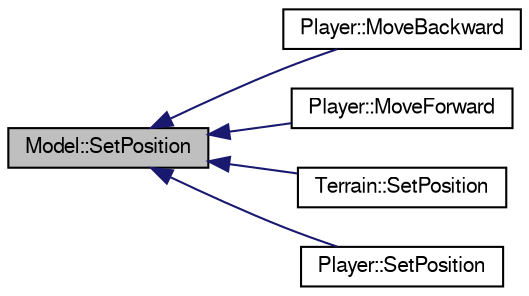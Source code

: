 digraph G
{
  bgcolor="transparent";
  edge [fontname="FreeSans",fontsize=10,labelfontname="FreeSans",labelfontsize=10];
  node [fontname="FreeSans",fontsize=10,shape=record];
  rankdir=LR;
  Node1 [label="Model::SetPosition",height=0.2,width=0.4,color="black", fillcolor="grey75", style="filled" fontcolor="black"];
  Node1 -> Node2 [dir=back,color="midnightblue",fontsize=10,style="solid"];
  Node2 [label="Player::MoveBackward",height=0.2,width=0.4,color="black",URL="$class_player.html#0de705c108e85cf8609ac827319fe11b",tooltip="Moves the player backward."];
  Node1 -> Node3 [dir=back,color="midnightblue",fontsize=10,style="solid"];
  Node3 [label="Player::MoveForward",height=0.2,width=0.4,color="black",URL="$class_player.html#afa223a6906cf925ac0f9ae1ad197cde",tooltip="Moves the player forward."];
  Node1 -> Node4 [dir=back,color="midnightblue",fontsize=10,style="solid"];
  Node4 [label="Terrain::SetPosition",height=0.2,width=0.4,color="black",URL="$class_terrain.html#33990e5363ba3dc351abd313c2832edb",tooltip="Sets the terrains position."];
  Node1 -> Node5 [dir=back,color="midnightblue",fontsize=10,style="solid"];
  Node5 [label="Player::SetPosition",height=0.2,width=0.4,color="black",URL="$class_player.html#2a58860a7169ad27fbb1eec6a64fc31b",tooltip="Sets the position."];
}
